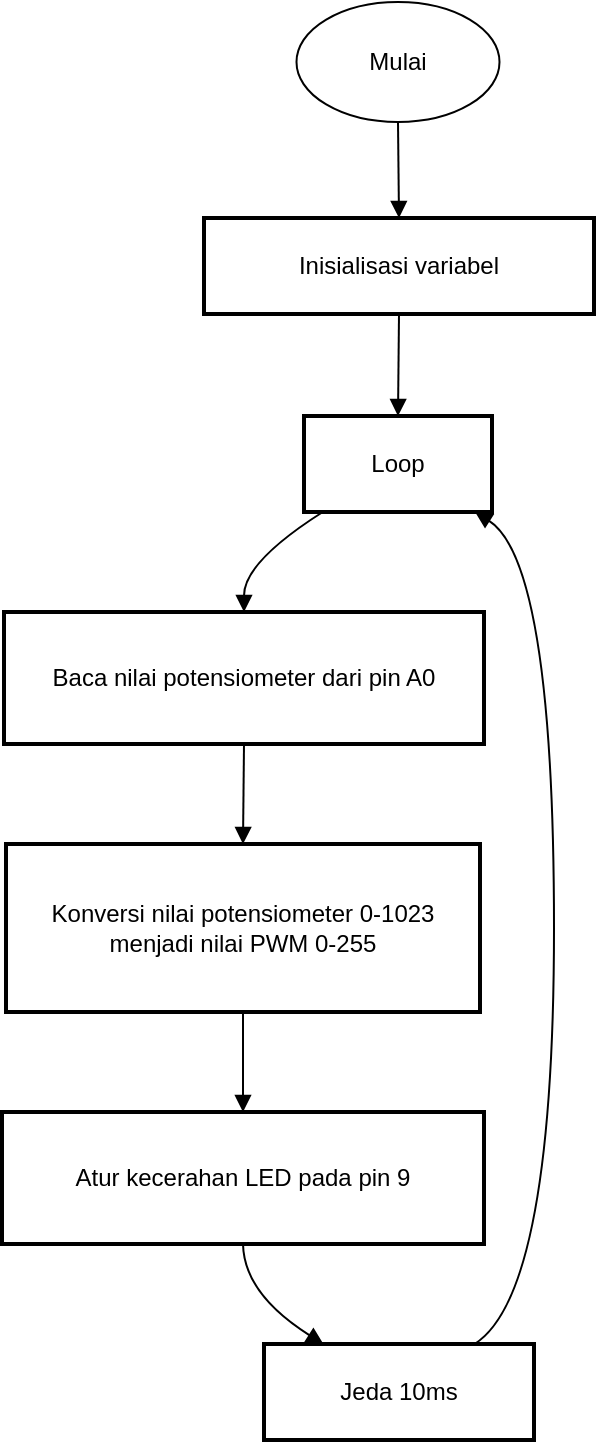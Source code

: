 <mxfile version="24.7.17">
  <diagram name="Halaman-1" id="gaAkGnh7c3uTmlVILsBj">
    <mxGraphModel dx="1050" dy="557" grid="1" gridSize="10" guides="1" tooltips="1" connect="1" arrows="1" fold="1" page="1" pageScale="1" pageWidth="827" pageHeight="1169" math="0" shadow="0">
      <root>
        <mxCell id="0" />
        <mxCell id="1" parent="0" />
        <mxCell id="bfWYOQBTPIbWpVeMVti4-2" value="Inisialisasi variabel" style="whiteSpace=wrap;strokeWidth=2;" vertex="1" parent="1">
          <mxGeometry x="121" y="118" width="195" height="48" as="geometry" />
        </mxCell>
        <mxCell id="bfWYOQBTPIbWpVeMVti4-3" value="Loop" style="whiteSpace=wrap;strokeWidth=2;" vertex="1" parent="1">
          <mxGeometry x="171" y="217" width="94" height="48" as="geometry" />
        </mxCell>
        <mxCell id="bfWYOQBTPIbWpVeMVti4-4" value="Baca nilai potensiometer dari pin A0" style="whiteSpace=wrap;strokeWidth=2;" vertex="1" parent="1">
          <mxGeometry x="21" y="315" width="240" height="66" as="geometry" />
        </mxCell>
        <mxCell id="bfWYOQBTPIbWpVeMVti4-5" value="Konversi nilai potensiometer 0-1023 menjadi nilai PWM 0-255" style="whiteSpace=wrap;strokeWidth=2;" vertex="1" parent="1">
          <mxGeometry x="22" y="431" width="237" height="84" as="geometry" />
        </mxCell>
        <mxCell id="bfWYOQBTPIbWpVeMVti4-6" value="Atur kecerahan LED pada pin 9" style="whiteSpace=wrap;strokeWidth=2;" vertex="1" parent="1">
          <mxGeometry x="20" y="565" width="241" height="66" as="geometry" />
        </mxCell>
        <mxCell id="bfWYOQBTPIbWpVeMVti4-7" value="Jeda 10ms" style="whiteSpace=wrap;strokeWidth=2;" vertex="1" parent="1">
          <mxGeometry x="151" y="681" width="135" height="48" as="geometry" />
        </mxCell>
        <mxCell id="bfWYOQBTPIbWpVeMVti4-8" value="" style="curved=1;startArrow=none;endArrow=block;exitX=0.5;exitY=1;entryX=0.5;entryY=0.01;rounded=0;exitDx=0;exitDy=0;" edge="1" parent="1" source="bfWYOQBTPIbWpVeMVti4-15" target="bfWYOQBTPIbWpVeMVti4-2">
          <mxGeometry relative="1" as="geometry">
            <Array as="points" />
            <mxPoint x="218.5" y="68" as="sourcePoint" />
          </mxGeometry>
        </mxCell>
        <mxCell id="bfWYOQBTPIbWpVeMVti4-9" value="" style="curved=1;startArrow=none;endArrow=block;exitX=0.5;exitY=1.02;entryX=0.5;entryY=0;rounded=0;" edge="1" parent="1" source="bfWYOQBTPIbWpVeMVti4-2" target="bfWYOQBTPIbWpVeMVti4-3">
          <mxGeometry relative="1" as="geometry">
            <Array as="points" />
          </mxGeometry>
        </mxCell>
        <mxCell id="bfWYOQBTPIbWpVeMVti4-10" value="" style="curved=1;startArrow=none;endArrow=block;exitX=0.1;exitY=1;entryX=0.5;entryY=0;rounded=0;" edge="1" parent="1" source="bfWYOQBTPIbWpVeMVti4-3" target="bfWYOQBTPIbWpVeMVti4-4">
          <mxGeometry relative="1" as="geometry">
            <Array as="points">
              <mxPoint x="141" y="290" />
            </Array>
          </mxGeometry>
        </mxCell>
        <mxCell id="bfWYOQBTPIbWpVeMVti4-11" value="" style="curved=1;startArrow=none;endArrow=block;exitX=0.5;exitY=1;entryX=0.5;entryY=0;rounded=0;" edge="1" parent="1" source="bfWYOQBTPIbWpVeMVti4-4" target="bfWYOQBTPIbWpVeMVti4-5">
          <mxGeometry relative="1" as="geometry">
            <Array as="points" />
          </mxGeometry>
        </mxCell>
        <mxCell id="bfWYOQBTPIbWpVeMVti4-12" value="" style="curved=1;startArrow=none;endArrow=block;exitX=0.5;exitY=1;entryX=0.5;entryY=0;rounded=0;" edge="1" parent="1" source="bfWYOQBTPIbWpVeMVti4-5" target="bfWYOQBTPIbWpVeMVti4-6">
          <mxGeometry relative="1" as="geometry">
            <Array as="points" />
          </mxGeometry>
        </mxCell>
        <mxCell id="bfWYOQBTPIbWpVeMVti4-13" value="" style="curved=1;startArrow=none;endArrow=block;exitX=0.5;exitY=1;entryX=0.22;entryY=0;rounded=0;" edge="1" parent="1" source="bfWYOQBTPIbWpVeMVti4-6" target="bfWYOQBTPIbWpVeMVti4-7">
          <mxGeometry relative="1" as="geometry">
            <Array as="points">
              <mxPoint x="141" y="656" />
            </Array>
          </mxGeometry>
        </mxCell>
        <mxCell id="bfWYOQBTPIbWpVeMVti4-14" value="" style="curved=1;startArrow=none;endArrow=block;exitX=0.78;exitY=0;entryX=0.91;entryY=1;rounded=0;" edge="1" parent="1" source="bfWYOQBTPIbWpVeMVti4-7" target="bfWYOQBTPIbWpVeMVti4-3">
          <mxGeometry relative="1" as="geometry">
            <Array as="points">
              <mxPoint x="296" y="656" />
              <mxPoint x="296" y="290" />
            </Array>
          </mxGeometry>
        </mxCell>
        <mxCell id="bfWYOQBTPIbWpVeMVti4-15" value="Mulai" style="ellipse;whiteSpace=wrap;html=1;" vertex="1" parent="1">
          <mxGeometry x="167.25" y="10" width="101.5" height="60" as="geometry" />
        </mxCell>
      </root>
    </mxGraphModel>
  </diagram>
</mxfile>
